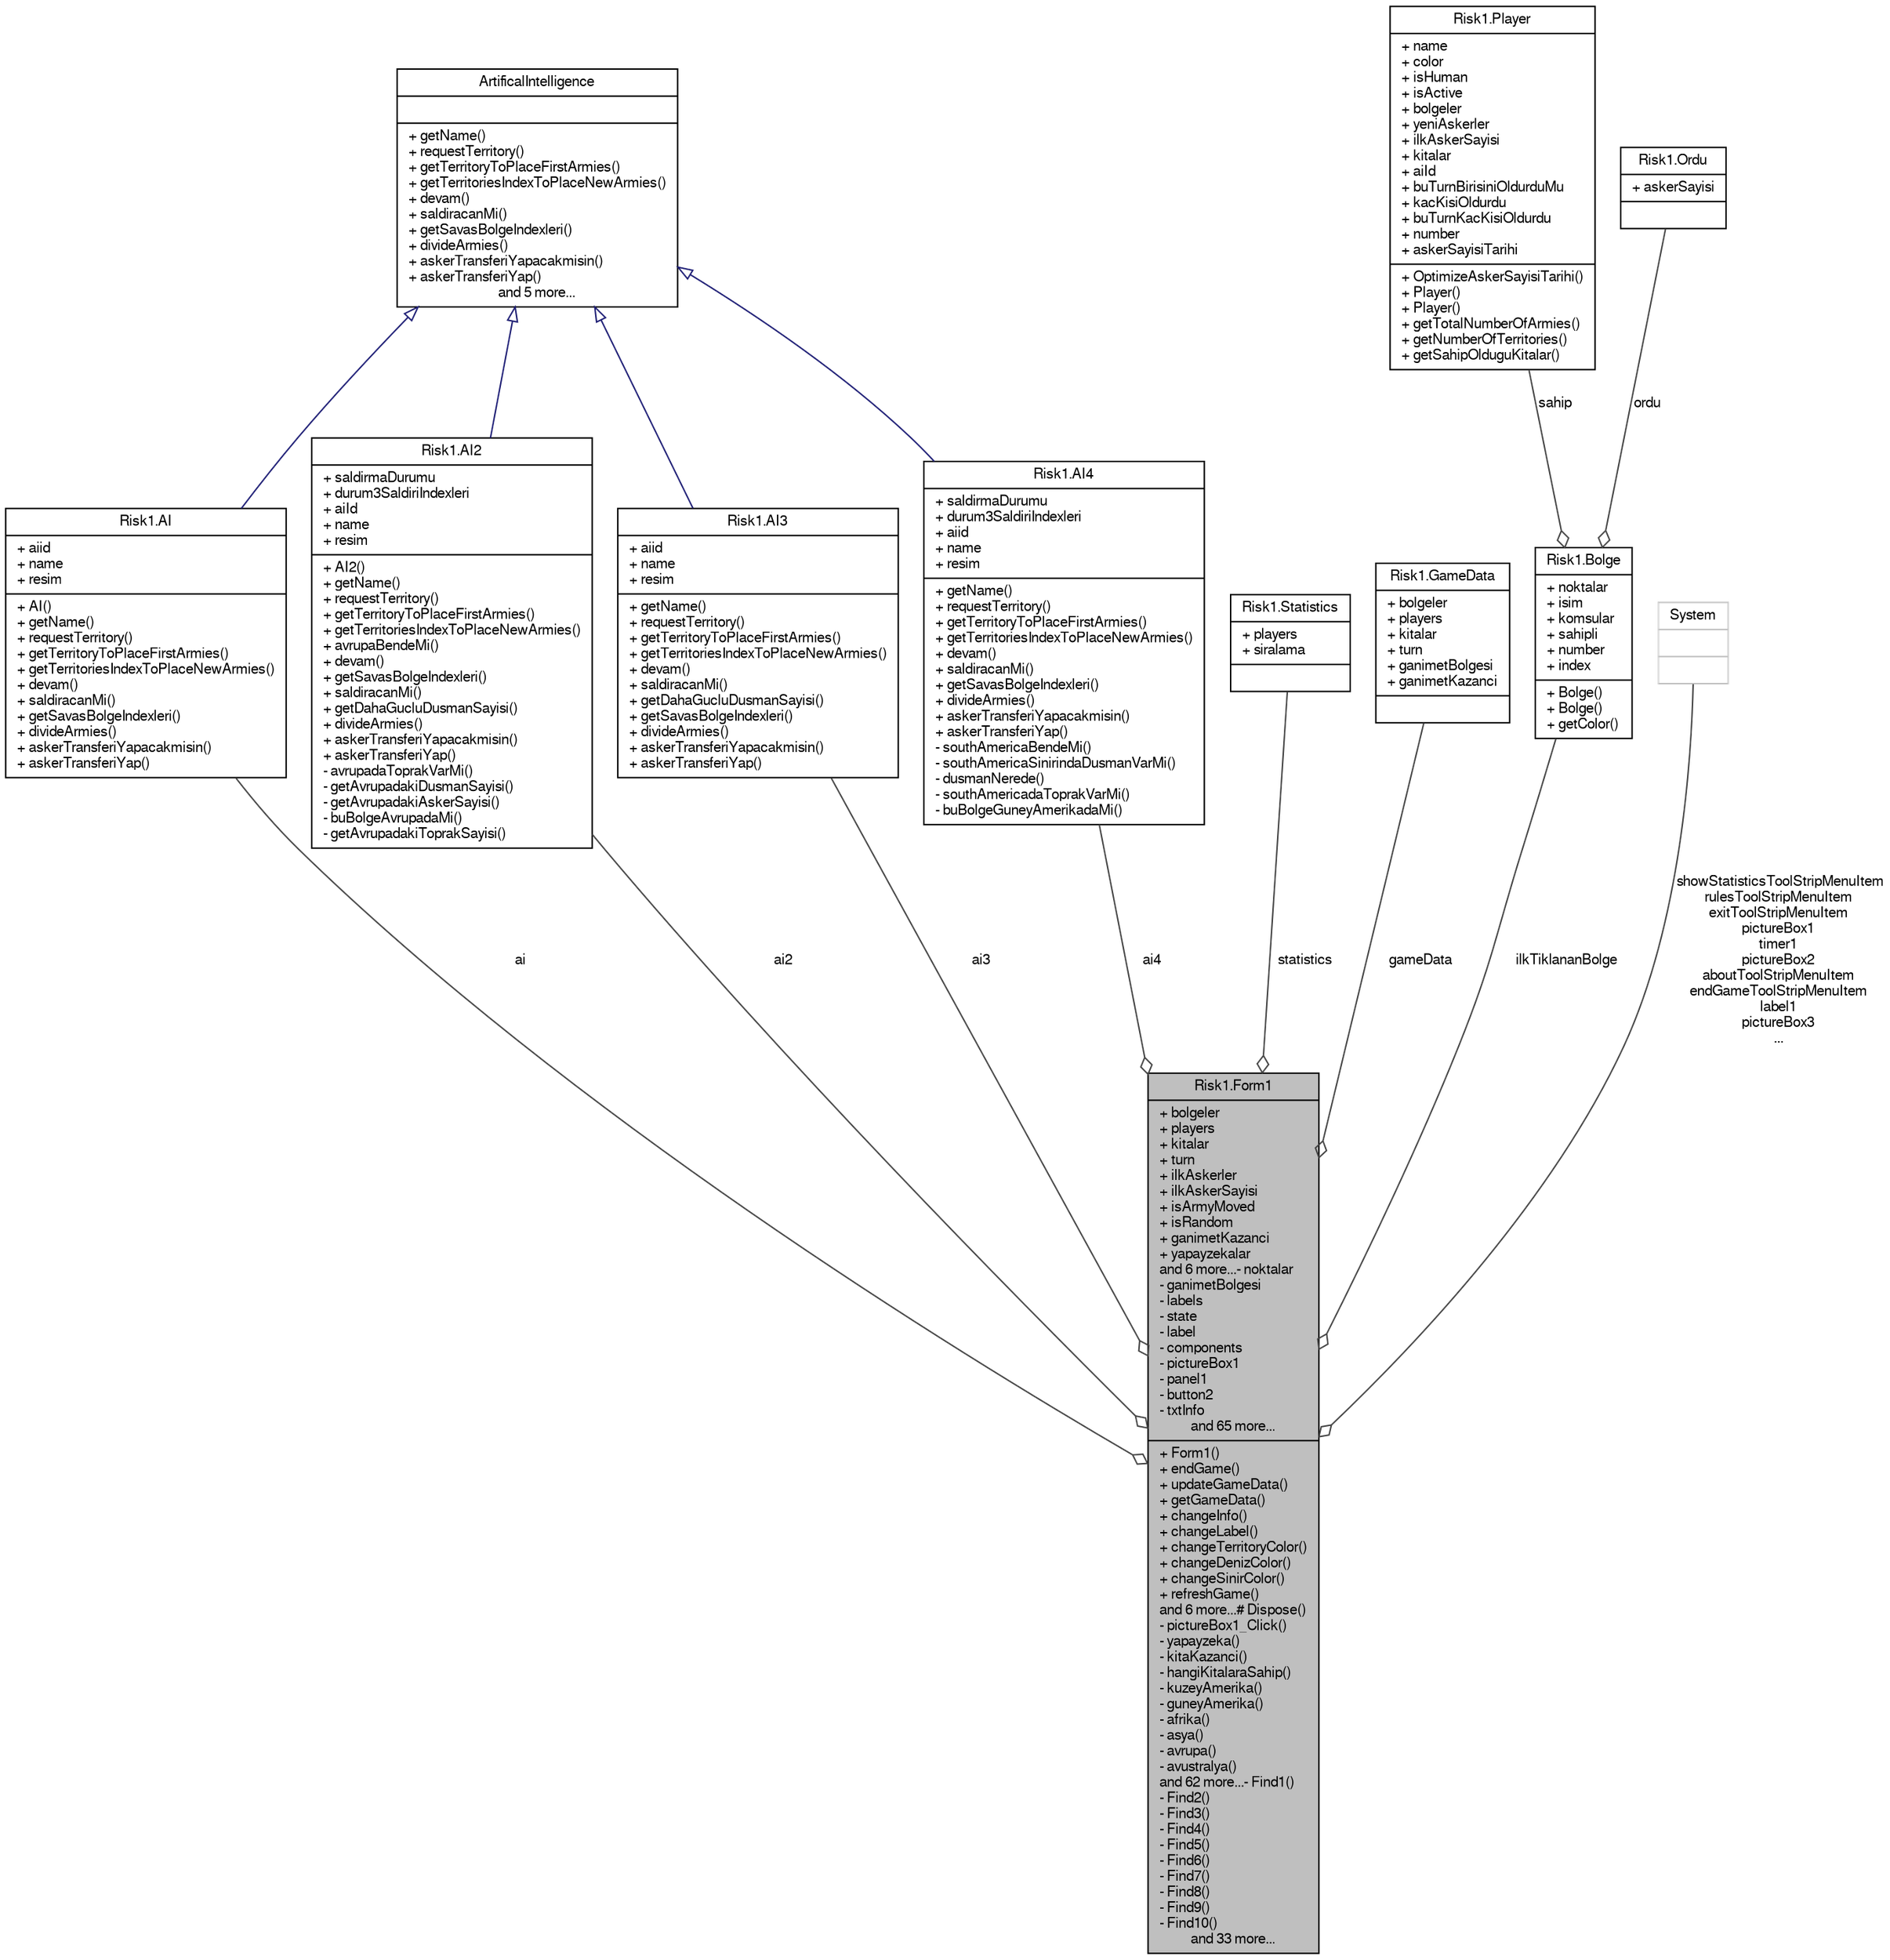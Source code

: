 digraph G
{
  bgcolor="transparent";
  edge [fontname="FreeSans",fontsize="10",labelfontname="FreeSans",labelfontsize="10"];
  node [fontname="FreeSans",fontsize="10",shape=record];
  Node1 [label="{Risk1.Form1\n|+ bolgeler\l+ players\l+ kitalar\l+ turn\l+ ilkAskerler\l+ ilkAskerSayisi\l+ isArmyMoved\l+ isRandom\l+ ganimetKazanci\l+ yapayzekalar\land 6 more...- noktalar\l- ganimetBolgesi\l- labels\l- state\l- label\l- components\l- pictureBox1\l- panel1\l- button2\l- txtInfo\land 65 more...|+ Form1()\l+ endGame()\l+ updateGameData()\l+ getGameData()\l+ changeInfo()\l+ changeLabel()\l+ changeTerritoryColor()\l+ changeDenizColor()\l+ changeSinirColor()\l+ refreshGame()\land 6 more...# Dispose()\l- pictureBox1_Click()\l- yapayzeka()\l- kitaKazanci()\l- hangiKitalaraSahip()\l- kuzeyAmerika()\l- guneyAmerika()\l- afrika()\l- asya()\l- avrupa()\l- avustralya()\land 62 more...- Find1()\l- Find2()\l- Find3()\l- Find4()\l- Find5()\l- Find6()\l- Find7()\l- Find8()\l- Find9()\l- Find10()\land 33 more...}",height=0.2,width=0.4,color="black", fillcolor="grey75", style="filled" fontcolor="black"];
  Node2 -> Node1 [color="grey25",fontsize="10",style="solid",label=" ai" ,arrowhead="odiamond",fontname="FreeSans"];
  Node2 [label="{Risk1.AI\n|+ aiid\l+ name\l+ resim\l|+ AI()\l+ getName()\l+ requestTerritory()\l+ getTerritoryToPlaceFirstArmies()\l+ getTerritoriesIndexToPlaceNewArmies()\l+ devam()\l+ saldiracanMi()\l+ getSavasBolgeIndexleri()\l+ divideArmies()\l+ askerTransferiYapacakmisin()\l+ askerTransferiYap()\l}",height=0.2,width=0.4,color="black",URL="$classRisk1_1_1AI.html"];
  Node3 -> Node2 [dir="back",color="midnightblue",fontsize="10",style="solid",arrowtail="onormal",fontname="FreeSans"];
  Node3 [label="{ArtificalIntelligence\n||+ getName()\l+ requestTerritory()\l+ getTerritoryToPlaceFirstArmies()\l+ getTerritoriesIndexToPlaceNewArmies()\l+ devam()\l+ saldiracanMi()\l+ getSavasBolgeIndexleri()\l+ divideArmies()\l+ askerTransferiYapacakmisin()\l+ askerTransferiYap()\land 5 more...}",height=0.2,width=0.4,color="black",URL="$classRisk1_1_1ArtificalIntelligence.html"];
  Node4 -> Node1 [color="grey25",fontsize="10",style="solid",label=" statistics" ,arrowhead="odiamond",fontname="FreeSans"];
  Node4 [label="{Risk1.Statistics\n|+ players\l+ siralama\l|}",height=0.2,width=0.4,color="black",URL="$classRisk1_1_1Statistics.html"];
  Node5 -> Node1 [color="grey25",fontsize="10",style="solid",label=" gameData" ,arrowhead="odiamond",fontname="FreeSans"];
  Node5 [label="{Risk1.GameData\n|+ bolgeler\l+ players\l+ kitalar\l+ turn\l+ ganimetBolgesi\l+ ganimetKazanci\l|}",height=0.2,width=0.4,color="black",URL="$classRisk1_1_1GameData.html"];
  Node6 -> Node1 [color="grey25",fontsize="10",style="solid",label=" ilkTiklananBolge" ,arrowhead="odiamond",fontname="FreeSans"];
  Node6 [label="{Risk1.Bolge\n|+ noktalar\l+ isim\l+ komsular\l+ sahipli\l+ number\l+ index\l|+ Bolge()\l+ Bolge()\l+ getColor()\l}",height=0.2,width=0.4,color="black",URL="$classRisk1_1_1Bolge.html"];
  Node7 -> Node6 [color="grey25",fontsize="10",style="solid",label=" sahip" ,arrowhead="odiamond",fontname="FreeSans"];
  Node7 [label="{Risk1.Player\n|+ name\l+ color\l+ isHuman\l+ isActive\l+ bolgeler\l+ yeniAskerler\l+ ilkAskerSayisi\l+ kitalar\l+ aiId\l+ buTurnBirisiniOldurduMu\l+ kacKisiOldurdu\l+ buTurnKacKisiOldurdu\l+ number\l+ askerSayisiTarihi\l|+ OptimizeAskerSayisiTarihi()\l+ Player()\l+ Player()\l+ getTotalNumberOfArmies()\l+ getNumberOfTerritories()\l+ getSahipOlduguKitalar()\l}",height=0.2,width=0.4,color="black",URL="$classRisk1_1_1Player.html"];
  Node8 -> Node6 [color="grey25",fontsize="10",style="solid",label=" ordu" ,arrowhead="odiamond",fontname="FreeSans"];
  Node8 [label="{Risk1.Ordu\n|+ askerSayisi\l|}",height=0.2,width=0.4,color="black",URL="$classRisk1_1_1Ordu.html"];
  Node9 -> Node1 [color="grey25",fontsize="10",style="solid",label=" showStatisticsToolStripMenuItem\nrulesToolStripMenuItem\nexitToolStripMenuItem\npictureBox1\ntimer1\npictureBox2\naboutToolStripMenuItem\nendGameToolStripMenuItem\nlabel1\npictureBox3\n..." ,arrowhead="odiamond",fontname="FreeSans"];
  Node9 [label="{System\n||}",height=0.2,width=0.4,color="grey75"];
  Node10 -> Node1 [color="grey25",fontsize="10",style="solid",label=" ai2" ,arrowhead="odiamond",fontname="FreeSans"];
  Node10 [label="{Risk1.AI2\n|+ saldirmaDurumu\l+ durum3SaldiriIndexleri\l+ aiId\l+ name\l+ resim\l|+ AI2()\l+ getName()\l+ requestTerritory()\l+ getTerritoryToPlaceFirstArmies()\l+ getTerritoriesIndexToPlaceNewArmies()\l+ avrupaBendeMi()\l+ devam()\l+ getSavasBolgeIndexleri()\l+ saldiracanMi()\l+ getDahaGucluDusmanSayisi()\l+ divideArmies()\l+ askerTransferiYapacakmisin()\l+ askerTransferiYap()\l- avrupadaToprakVarMi()\l- getAvrupadakiDusmanSayisi()\l- getAvrupadakiAskerSayisi()\l- buBolgeAvrupadaMi()\l- getAvrupadakiToprakSayisi()\l}",height=0.2,width=0.4,color="black",URL="$classRisk1_1_1AI2.html"];
  Node3 -> Node10 [dir="back",color="midnightblue",fontsize="10",style="solid",arrowtail="onormal",fontname="FreeSans"];
  Node11 -> Node1 [color="grey25",fontsize="10",style="solid",label=" ai3" ,arrowhead="odiamond",fontname="FreeSans"];
  Node11 [label="{Risk1.AI3\n|+ aiid\l+ name\l+ resim\l|+ getName()\l+ requestTerritory()\l+ getTerritoryToPlaceFirstArmies()\l+ getTerritoriesIndexToPlaceNewArmies()\l+ devam()\l+ saldiracanMi()\l+ getDahaGucluDusmanSayisi()\l+ getSavasBolgeIndexleri()\l+ divideArmies()\l+ askerTransferiYapacakmisin()\l+ askerTransferiYap()\l}",height=0.2,width=0.4,color="black",URL="$classRisk1_1_1AI3.html"];
  Node3 -> Node11 [dir="back",color="midnightblue",fontsize="10",style="solid",arrowtail="onormal",fontname="FreeSans"];
  Node12 -> Node1 [color="grey25",fontsize="10",style="solid",label=" ai4" ,arrowhead="odiamond",fontname="FreeSans"];
  Node12 [label="{Risk1.AI4\n|+ saldirmaDurumu\l+ durum3SaldiriIndexleri\l+ aiid\l+ name\l+ resim\l|+ getName()\l+ requestTerritory()\l+ getTerritoryToPlaceFirstArmies()\l+ getTerritoriesIndexToPlaceNewArmies()\l+ devam()\l+ saldiracanMi()\l+ getSavasBolgeIndexleri()\l+ divideArmies()\l+ askerTransferiYapacakmisin()\l+ askerTransferiYap()\l- southAmericaBendeMi()\l- southAmericaSinirindaDusmanVarMi()\l- dusmanNerede()\l- southAmericadaToprakVarMi()\l- buBolgeGuneyAmerikadaMi()\l}",height=0.2,width=0.4,color="black",URL="$classRisk1_1_1AI4.html"];
  Node3 -> Node12 [dir="back",color="midnightblue",fontsize="10",style="solid",arrowtail="onormal",fontname="FreeSans"];
}
